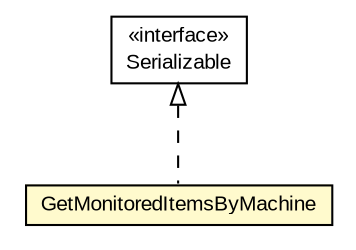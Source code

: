 #!/usr/local/bin/dot
#
# Class diagram 
# Generated by UMLGraph version R5_6-24-gf6e263 (http://www.umlgraph.org/)
#

digraph G {
	edge [fontname="arial",fontsize=10,labelfontname="arial",labelfontsize=10];
	node [fontname="arial",fontsize=10,shape=plaintext];
	nodesep=0.25;
	ranksep=0.5;
	// org.miloss.fgsms.services.interfaces.policyconfiguration.GetMonitoredItemsByMachine
	c528086 [label=<<table title="org.miloss.fgsms.services.interfaces.policyconfiguration.GetMonitoredItemsByMachine" border="0" cellborder="1" cellspacing="0" cellpadding="2" port="p" bgcolor="lemonChiffon" href="./GetMonitoredItemsByMachine.html">
		<tr><td><table border="0" cellspacing="0" cellpadding="1">
<tr><td align="center" balign="center"> GetMonitoredItemsByMachine </td></tr>
		</table></td></tr>
		</table>>, URL="./GetMonitoredItemsByMachine.html", fontname="arial", fontcolor="black", fontsize=10.0];
	//org.miloss.fgsms.services.interfaces.policyconfiguration.GetMonitoredItemsByMachine implements java.io.Serializable
	c528709:p -> c528086:p [dir=back,arrowtail=empty,style=dashed];
	// java.io.Serializable
	c528709 [label=<<table title="java.io.Serializable" border="0" cellborder="1" cellspacing="0" cellpadding="2" port="p" href="http://java.sun.com/j2se/1.4.2/docs/api/java/io/Serializable.html">
		<tr><td><table border="0" cellspacing="0" cellpadding="1">
<tr><td align="center" balign="center"> &#171;interface&#187; </td></tr>
<tr><td align="center" balign="center"> Serializable </td></tr>
		</table></td></tr>
		</table>>, URL="http://java.sun.com/j2se/1.4.2/docs/api/java/io/Serializable.html", fontname="arial", fontcolor="black", fontsize=10.0];
}

